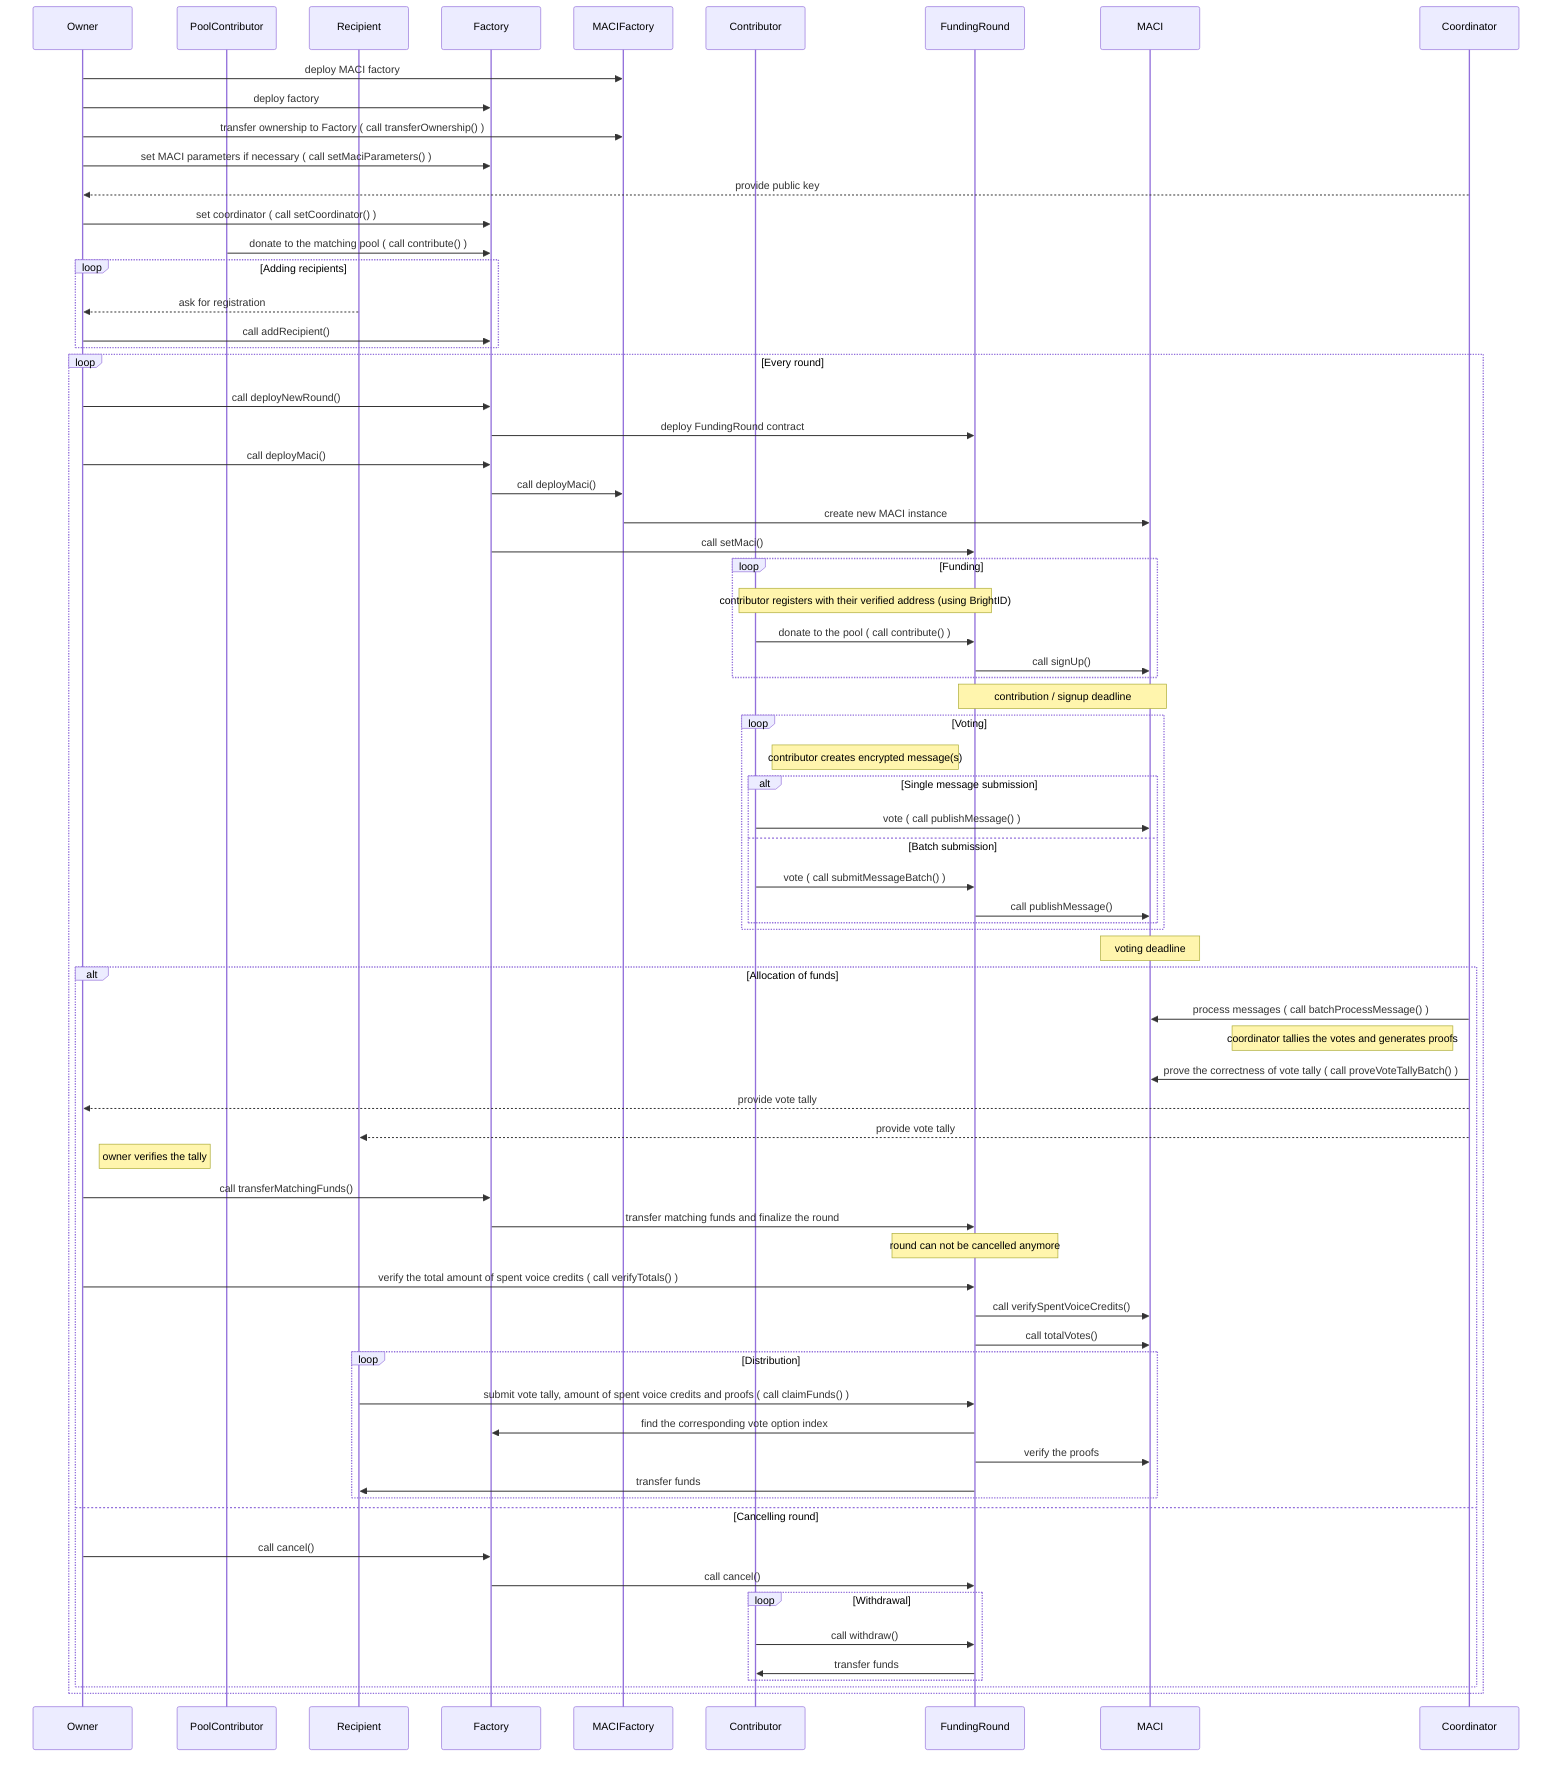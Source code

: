 %% To render this diagram, paste the code into the live editor https://mermaid-js.github.io/mermaid-live-editor/ or use Mermaid CLI

sequenceDiagram
    participant Owner
    participant PoolContributor
    participant Recipient
    participant Factory
    participant MACIFactory
    participant Contributor
    participant FundingRound
    participant MACI
    participant Coordinator
    
    Owner ->> MACIFactory: deploy MACI factory
    Owner ->> Factory: deploy factory
    Owner ->> MACIFactory: transfer ownership to Factory ( call transferOwnership() )
    Owner ->> Factory: set MACI parameters if necessary ( call setMaciParameters() )
    Coordinator -->> Owner: provide public key
    Owner ->> Factory: set coordinator ( call setCoordinator() )
    PoolContributor ->> Factory: donate to the matching pool ( call contribute() )

    loop Adding recipients
        Recipient -->> Owner: ask for registration
        Owner ->> Factory: call addRecipient()
    end
    
    loop Every round
        Owner ->> Factory: call deployNewRound()
        Factory ->> FundingRound: deploy FundingRound contract
        Owner ->> Factory: call deployMaci()
        Factory ->> MACIFactory: call deployMaci()
        MACIFactory ->> MACI: create new MACI instance
        Factory ->> FundingRound: call setMaci()
        
        loop Funding
            Note over Contributor, FundingRound: contributor registers with their verified address (using BrightID)
            Contributor ->> FundingRound: donate to the pool ( call contribute() )
            FundingRound ->> MACI: call signUp()
        end
        
        Note over FundingRound, MACI: contribution / signup deadline
        
        loop Voting
            Note right of Contributor: contributor creates encrypted message(s)
            alt Single message submission
                Contributor ->> MACI: vote ( call publishMessage() )
            else Batch submission
                Contributor ->> FundingRound: vote ( call submitMessageBatch() )
                FundingRound ->> MACI: call publishMessage()
            end
        end
        
        Note over MACI: voting deadline

        alt Allocation of funds
            Coordinator ->> MACI: process messages ( call batchProcessMessage() )
            Note left of Coordinator: coordinator tallies the votes and generates proofs
            Coordinator ->> MACI: prove the correctness of vote tally ( call proveVoteTallyBatch() )
            Coordinator -->> Owner: provide vote tally
            Coordinator -->> Recipient: provide vote tally
            Note right of Owner: owner verifies the tally
            Owner ->> Factory: call transferMatchingFunds()
            Factory ->> FundingRound: transfer matching funds and finalize the round
            Note over FundingRound: round can not be cancelled anymore
            Owner ->> FundingRound: verify the total amount of spent voice credits ( call verifyTotals() )
            FundingRound ->> MACI: call verifySpentVoiceCredits()
            FundingRound ->> MACI: call totalVotes()

            loop Distribution
                Recipient ->> FundingRound: submit vote tally, amount of spent voice credits and proofs ( call claimFunds() )
                FundingRound ->> Factory: find the corresponding vote option index
                FundingRound ->> MACI: verify the proofs
                FundingRound ->> Recipient: transfer funds
            end
        else Cancelling round
            Owner ->> Factory: call cancel()
            Factory ->> FundingRound: call cancel()

            loop Withdrawal
                Contributor ->> FundingRound: call withdraw()
                FundingRound ->> Contributor: transfer funds
            end
        end
    end